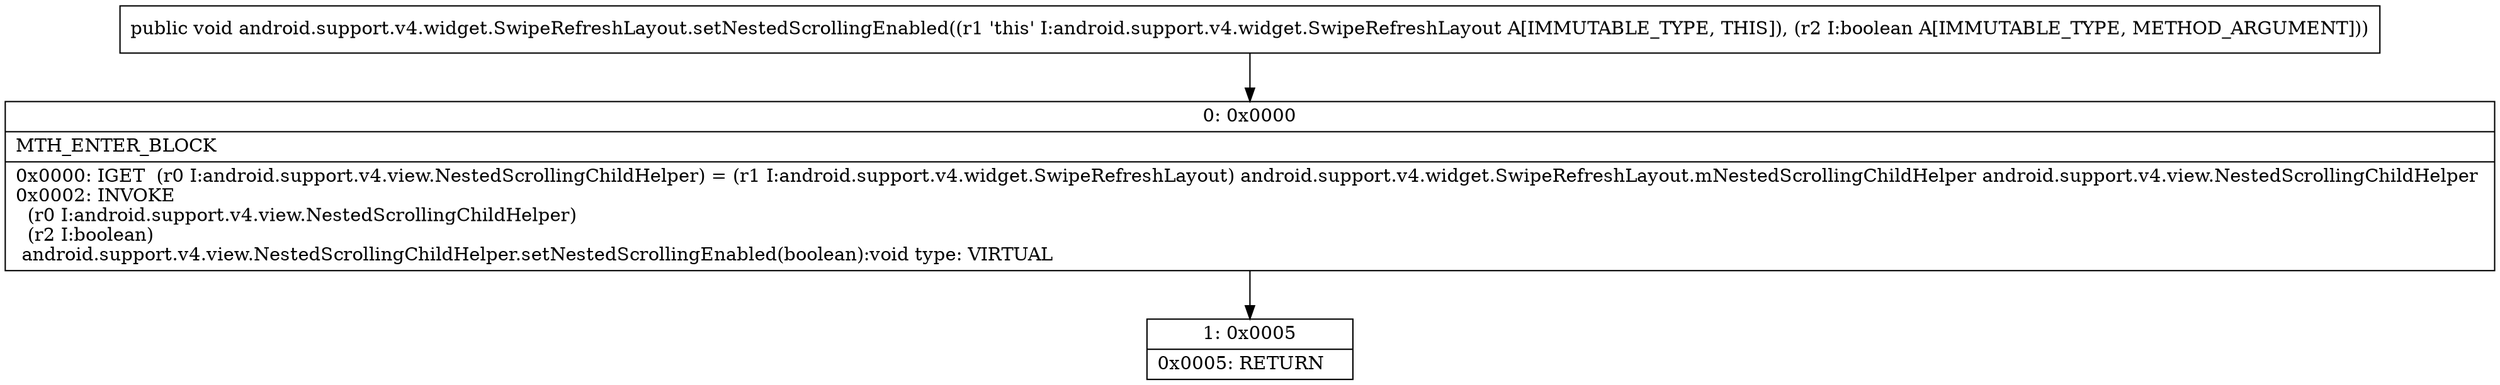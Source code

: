 digraph "CFG forandroid.support.v4.widget.SwipeRefreshLayout.setNestedScrollingEnabled(Z)V" {
Node_0 [shape=record,label="{0\:\ 0x0000|MTH_ENTER_BLOCK\l|0x0000: IGET  (r0 I:android.support.v4.view.NestedScrollingChildHelper) = (r1 I:android.support.v4.widget.SwipeRefreshLayout) android.support.v4.widget.SwipeRefreshLayout.mNestedScrollingChildHelper android.support.v4.view.NestedScrollingChildHelper \l0x0002: INVOKE  \l  (r0 I:android.support.v4.view.NestedScrollingChildHelper)\l  (r2 I:boolean)\l android.support.v4.view.NestedScrollingChildHelper.setNestedScrollingEnabled(boolean):void type: VIRTUAL \l}"];
Node_1 [shape=record,label="{1\:\ 0x0005|0x0005: RETURN   \l}"];
MethodNode[shape=record,label="{public void android.support.v4.widget.SwipeRefreshLayout.setNestedScrollingEnabled((r1 'this' I:android.support.v4.widget.SwipeRefreshLayout A[IMMUTABLE_TYPE, THIS]), (r2 I:boolean A[IMMUTABLE_TYPE, METHOD_ARGUMENT])) }"];
MethodNode -> Node_0;
Node_0 -> Node_1;
}

